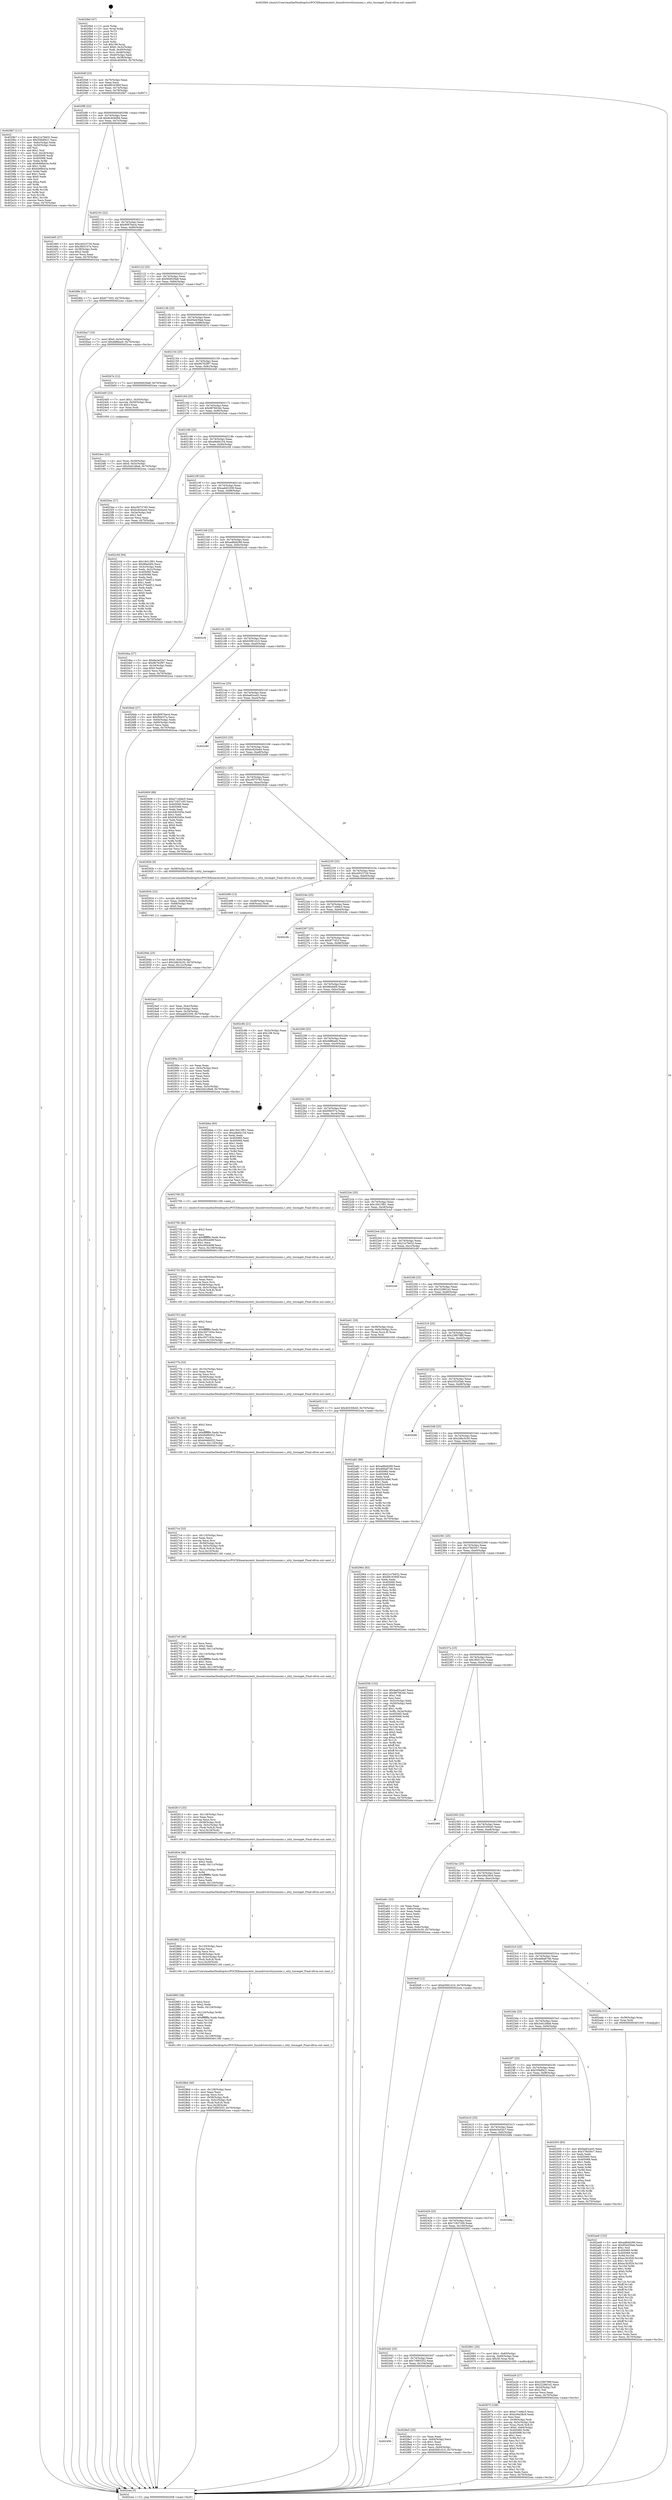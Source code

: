 digraph "0x4020b0" {
  label = "0x4020b0 (/mnt/c/Users/mathe/Desktop/tcc/POCII/binaries/extr_linuxdriversttynozomi.c_ntty_tiocmget_Final-ollvm.out::main(0))"
  labelloc = "t"
  node[shape=record]

  Entry [label="",width=0.3,height=0.3,shape=circle,fillcolor=black,style=filled]
  "0x4020df" [label="{
     0x4020df [23]\l
     | [instrs]\l
     &nbsp;&nbsp;0x4020df \<+3\>: mov -0x70(%rbp),%eax\l
     &nbsp;&nbsp;0x4020e2 \<+2\>: mov %eax,%ecx\l
     &nbsp;&nbsp;0x4020e4 \<+6\>: sub $0x8916390f,%ecx\l
     &nbsp;&nbsp;0x4020ea \<+3\>: mov %eax,-0x74(%rbp)\l
     &nbsp;&nbsp;0x4020ed \<+3\>: mov %ecx,-0x78(%rbp)\l
     &nbsp;&nbsp;0x4020f0 \<+6\>: je 00000000004029b7 \<main+0x907\>\l
  }"]
  "0x4029b7" [label="{
     0x4029b7 [111]\l
     | [instrs]\l
     &nbsp;&nbsp;0x4029b7 \<+5\>: mov $0x21e7b632,%eax\l
     &nbsp;&nbsp;0x4029bc \<+5\>: mov $0x558df421,%ecx\l
     &nbsp;&nbsp;0x4029c1 \<+3\>: mov -0x6c(%rbp),%edx\l
     &nbsp;&nbsp;0x4029c4 \<+3\>: cmp -0x50(%rbp),%edx\l
     &nbsp;&nbsp;0x4029c7 \<+4\>: setl %sil\l
     &nbsp;&nbsp;0x4029cb \<+4\>: and $0x1,%sil\l
     &nbsp;&nbsp;0x4029cf \<+4\>: mov %sil,-0x2d(%rbp)\l
     &nbsp;&nbsp;0x4029d3 \<+7\>: mov 0x405060,%edx\l
     &nbsp;&nbsp;0x4029da \<+7\>: mov 0x405068,%edi\l
     &nbsp;&nbsp;0x4029e1 \<+3\>: mov %edx,%r8d\l
     &nbsp;&nbsp;0x4029e4 \<+7\>: add $0x646fb43a,%r8d\l
     &nbsp;&nbsp;0x4029eb \<+4\>: sub $0x1,%r8d\l
     &nbsp;&nbsp;0x4029ef \<+7\>: sub $0x646fb43a,%r8d\l
     &nbsp;&nbsp;0x4029f6 \<+4\>: imul %r8d,%edx\l
     &nbsp;&nbsp;0x4029fa \<+3\>: and $0x1,%edx\l
     &nbsp;&nbsp;0x4029fd \<+3\>: cmp $0x0,%edx\l
     &nbsp;&nbsp;0x402a00 \<+4\>: sete %sil\l
     &nbsp;&nbsp;0x402a04 \<+3\>: cmp $0xa,%edi\l
     &nbsp;&nbsp;0x402a07 \<+4\>: setl %r9b\l
     &nbsp;&nbsp;0x402a0b \<+3\>: mov %sil,%r10b\l
     &nbsp;&nbsp;0x402a0e \<+3\>: and %r9b,%r10b\l
     &nbsp;&nbsp;0x402a11 \<+3\>: xor %r9b,%sil\l
     &nbsp;&nbsp;0x402a14 \<+3\>: or %sil,%r10b\l
     &nbsp;&nbsp;0x402a17 \<+4\>: test $0x1,%r10b\l
     &nbsp;&nbsp;0x402a1b \<+3\>: cmovne %ecx,%eax\l
     &nbsp;&nbsp;0x402a1e \<+3\>: mov %eax,-0x70(%rbp)\l
     &nbsp;&nbsp;0x402a21 \<+5\>: jmp 0000000000402cea \<main+0xc3a\>\l
  }"]
  "0x4020f6" [label="{
     0x4020f6 [22]\l
     | [instrs]\l
     &nbsp;&nbsp;0x4020f6 \<+5\>: jmp 00000000004020fb \<main+0x4b\>\l
     &nbsp;&nbsp;0x4020fb \<+3\>: mov -0x74(%rbp),%eax\l
     &nbsp;&nbsp;0x4020fe \<+5\>: sub $0x8c404094,%eax\l
     &nbsp;&nbsp;0x402103 \<+3\>: mov %eax,-0x7c(%rbp)\l
     &nbsp;&nbsp;0x402106 \<+6\>: je 0000000000402465 \<main+0x3b5\>\l
  }"]
  Exit [label="",width=0.3,height=0.3,shape=circle,fillcolor=black,style=filled,peripheries=2]
  "0x402465" [label="{
     0x402465 [27]\l
     | [instrs]\l
     &nbsp;&nbsp;0x402465 \<+5\>: mov $0xcb02373d,%eax\l
     &nbsp;&nbsp;0x40246a \<+5\>: mov $0x3fd3157a,%ecx\l
     &nbsp;&nbsp;0x40246f \<+3\>: mov -0x38(%rbp),%edx\l
     &nbsp;&nbsp;0x402472 \<+3\>: cmp $0x2,%edx\l
     &nbsp;&nbsp;0x402475 \<+3\>: cmovne %ecx,%eax\l
     &nbsp;&nbsp;0x402478 \<+3\>: mov %eax,-0x70(%rbp)\l
     &nbsp;&nbsp;0x40247b \<+5\>: jmp 0000000000402cea \<main+0xc3a\>\l
  }"]
  "0x40210c" [label="{
     0x40210c [22]\l
     | [instrs]\l
     &nbsp;&nbsp;0x40210c \<+5\>: jmp 0000000000402111 \<main+0x61\>\l
     &nbsp;&nbsp;0x402111 \<+3\>: mov -0x74(%rbp),%eax\l
     &nbsp;&nbsp;0x402114 \<+5\>: sub $0x9097bec4,%eax\l
     &nbsp;&nbsp;0x402119 \<+3\>: mov %eax,-0x80(%rbp)\l
     &nbsp;&nbsp;0x40211c \<+6\>: je 00000000004028fe \<main+0x84e\>\l
  }"]
  "0x402cea" [label="{
     0x402cea [5]\l
     | [instrs]\l
     &nbsp;&nbsp;0x402cea \<+5\>: jmp 00000000004020df \<main+0x2f\>\l
  }"]
  "0x4020b0" [label="{
     0x4020b0 [47]\l
     | [instrs]\l
     &nbsp;&nbsp;0x4020b0 \<+1\>: push %rbp\l
     &nbsp;&nbsp;0x4020b1 \<+3\>: mov %rsp,%rbp\l
     &nbsp;&nbsp;0x4020b4 \<+2\>: push %r15\l
     &nbsp;&nbsp;0x4020b6 \<+2\>: push %r14\l
     &nbsp;&nbsp;0x4020b8 \<+2\>: push %r13\l
     &nbsp;&nbsp;0x4020ba \<+2\>: push %r12\l
     &nbsp;&nbsp;0x4020bc \<+1\>: push %rbx\l
     &nbsp;&nbsp;0x4020bd \<+7\>: sub $0x108,%rsp\l
     &nbsp;&nbsp;0x4020c4 \<+7\>: movl $0x0,-0x3c(%rbp)\l
     &nbsp;&nbsp;0x4020cb \<+3\>: mov %edi,-0x40(%rbp)\l
     &nbsp;&nbsp;0x4020ce \<+4\>: mov %rsi,-0x48(%rbp)\l
     &nbsp;&nbsp;0x4020d2 \<+3\>: mov -0x40(%rbp),%edi\l
     &nbsp;&nbsp;0x4020d5 \<+3\>: mov %edi,-0x38(%rbp)\l
     &nbsp;&nbsp;0x4020d8 \<+7\>: movl $0x8c404094,-0x70(%rbp)\l
  }"]
  "0x402ae6" [label="{
     0x402ae6 [152]\l
     | [instrs]\l
     &nbsp;&nbsp;0x402ae6 \<+5\>: mov $0xad8dd289,%ecx\l
     &nbsp;&nbsp;0x402aeb \<+5\>: mov $0x95e430ab,%edx\l
     &nbsp;&nbsp;0x402af0 \<+3\>: mov $0x1,%sil\l
     &nbsp;&nbsp;0x402af3 \<+8\>: mov 0x405060,%r8d\l
     &nbsp;&nbsp;0x402afb \<+8\>: mov 0x405068,%r9d\l
     &nbsp;&nbsp;0x402b03 \<+3\>: mov %r8d,%r10d\l
     &nbsp;&nbsp;0x402b06 \<+7\>: sub $0xec3b3f29,%r10d\l
     &nbsp;&nbsp;0x402b0d \<+4\>: sub $0x1,%r10d\l
     &nbsp;&nbsp;0x402b11 \<+7\>: add $0xec3b3f29,%r10d\l
     &nbsp;&nbsp;0x402b18 \<+4\>: imul %r10d,%r8d\l
     &nbsp;&nbsp;0x402b1c \<+4\>: and $0x1,%r8d\l
     &nbsp;&nbsp;0x402b20 \<+4\>: cmp $0x0,%r8d\l
     &nbsp;&nbsp;0x402b24 \<+4\>: sete %r11b\l
     &nbsp;&nbsp;0x402b28 \<+4\>: cmp $0xa,%r9d\l
     &nbsp;&nbsp;0x402b2c \<+3\>: setl %bl\l
     &nbsp;&nbsp;0x402b2f \<+3\>: mov %r11b,%r14b\l
     &nbsp;&nbsp;0x402b32 \<+4\>: xor $0xff,%r14b\l
     &nbsp;&nbsp;0x402b36 \<+3\>: mov %bl,%r15b\l
     &nbsp;&nbsp;0x402b39 \<+4\>: xor $0xff,%r15b\l
     &nbsp;&nbsp;0x402b3d \<+4\>: xor $0x0,%sil\l
     &nbsp;&nbsp;0x402b41 \<+3\>: mov %r14b,%r12b\l
     &nbsp;&nbsp;0x402b44 \<+4\>: and $0x0,%r12b\l
     &nbsp;&nbsp;0x402b48 \<+3\>: and %sil,%r11b\l
     &nbsp;&nbsp;0x402b4b \<+3\>: mov %r15b,%r13b\l
     &nbsp;&nbsp;0x402b4e \<+4\>: and $0x0,%r13b\l
     &nbsp;&nbsp;0x402b52 \<+3\>: and %sil,%bl\l
     &nbsp;&nbsp;0x402b55 \<+3\>: or %r11b,%r12b\l
     &nbsp;&nbsp;0x402b58 \<+3\>: or %bl,%r13b\l
     &nbsp;&nbsp;0x402b5b \<+3\>: xor %r13b,%r12b\l
     &nbsp;&nbsp;0x402b5e \<+3\>: or %r15b,%r14b\l
     &nbsp;&nbsp;0x402b61 \<+4\>: xor $0xff,%r14b\l
     &nbsp;&nbsp;0x402b65 \<+4\>: or $0x0,%sil\l
     &nbsp;&nbsp;0x402b69 \<+3\>: and %sil,%r14b\l
     &nbsp;&nbsp;0x402b6c \<+3\>: or %r14b,%r12b\l
     &nbsp;&nbsp;0x402b6f \<+4\>: test $0x1,%r12b\l
     &nbsp;&nbsp;0x402b73 \<+3\>: cmovne %edx,%ecx\l
     &nbsp;&nbsp;0x402b76 \<+3\>: mov %ecx,-0x70(%rbp)\l
     &nbsp;&nbsp;0x402b79 \<+5\>: jmp 0000000000402cea \<main+0xc3a\>\l
  }"]
  "0x4028fe" [label="{
     0x4028fe [12]\l
     | [instrs]\l
     &nbsp;&nbsp;0x4028fe \<+7\>: movl $0x877453,-0x70(%rbp)\l
     &nbsp;&nbsp;0x402905 \<+5\>: jmp 0000000000402cea \<main+0xc3a\>\l
  }"]
  "0x402122" [label="{
     0x402122 [25]\l
     | [instrs]\l
     &nbsp;&nbsp;0x402122 \<+5\>: jmp 0000000000402127 \<main+0x77\>\l
     &nbsp;&nbsp;0x402127 \<+3\>: mov -0x74(%rbp),%eax\l
     &nbsp;&nbsp;0x40212a \<+5\>: sub $0x90d029a8,%eax\l
     &nbsp;&nbsp;0x40212f \<+6\>: mov %eax,-0x84(%rbp)\l
     &nbsp;&nbsp;0x402135 \<+6\>: je 0000000000402ba7 \<main+0xaf7\>\l
  }"]
  "0x402a55" [label="{
     0x402a55 [12]\l
     | [instrs]\l
     &nbsp;&nbsp;0x402a55 \<+7\>: movl $0x40330b45,-0x70(%rbp)\l
     &nbsp;&nbsp;0x402a5c \<+5\>: jmp 0000000000402cea \<main+0xc3a\>\l
  }"]
  "0x402ba7" [label="{
     0x402ba7 [19]\l
     | [instrs]\l
     &nbsp;&nbsp;0x402ba7 \<+7\>: movl $0x0,-0x3c(%rbp)\l
     &nbsp;&nbsp;0x402bae \<+7\>: movl $0xdd86ae0,-0x70(%rbp)\l
     &nbsp;&nbsp;0x402bb5 \<+5\>: jmp 0000000000402cea \<main+0xc3a\>\l
  }"]
  "0x40213b" [label="{
     0x40213b [25]\l
     | [instrs]\l
     &nbsp;&nbsp;0x40213b \<+5\>: jmp 0000000000402140 \<main+0x90\>\l
     &nbsp;&nbsp;0x402140 \<+3\>: mov -0x74(%rbp),%eax\l
     &nbsp;&nbsp;0x402143 \<+5\>: sub $0x95e430ab,%eax\l
     &nbsp;&nbsp;0x402148 \<+6\>: mov %eax,-0x88(%rbp)\l
     &nbsp;&nbsp;0x40214e \<+6\>: je 0000000000402b7e \<main+0xace\>\l
  }"]
  "0x40294b" [label="{
     0x40294b [25]\l
     | [instrs]\l
     &nbsp;&nbsp;0x40294b \<+7\>: movl $0x0,-0x6c(%rbp)\l
     &nbsp;&nbsp;0x402952 \<+7\>: movl $0x2d6c5c30,-0x70(%rbp)\l
     &nbsp;&nbsp;0x402959 \<+6\>: mov %eax,-0x12c(%rbp)\l
     &nbsp;&nbsp;0x40295f \<+5\>: jmp 0000000000402cea \<main+0xc3a\>\l
  }"]
  "0x402b7e" [label="{
     0x402b7e [12]\l
     | [instrs]\l
     &nbsp;&nbsp;0x402b7e \<+7\>: movl $0x90d029a8,-0x70(%rbp)\l
     &nbsp;&nbsp;0x402b85 \<+5\>: jmp 0000000000402cea \<main+0xc3a\>\l
  }"]
  "0x402154" [label="{
     0x402154 [25]\l
     | [instrs]\l
     &nbsp;&nbsp;0x402154 \<+5\>: jmp 0000000000402159 \<main+0xa9\>\l
     &nbsp;&nbsp;0x402159 \<+3\>: mov -0x74(%rbp),%eax\l
     &nbsp;&nbsp;0x40215c \<+5\>: sub $0x96762f97,%eax\l
     &nbsp;&nbsp;0x402161 \<+6\>: mov %eax,-0x8c(%rbp)\l
     &nbsp;&nbsp;0x402167 \<+6\>: je 00000000004024d5 \<main+0x425\>\l
  }"]
  "0x402934" [label="{
     0x402934 [23]\l
     | [instrs]\l
     &nbsp;&nbsp;0x402934 \<+10\>: movabs $0x4030b6,%rdi\l
     &nbsp;&nbsp;0x40293e \<+3\>: mov %eax,-0x68(%rbp)\l
     &nbsp;&nbsp;0x402941 \<+3\>: mov -0x68(%rbp),%esi\l
     &nbsp;&nbsp;0x402944 \<+2\>: mov $0x0,%al\l
     &nbsp;&nbsp;0x402946 \<+5\>: call 0000000000401040 \<printf@plt\>\l
     | [calls]\l
     &nbsp;&nbsp;0x401040 \{1\} (unknown)\l
  }"]
  "0x4024d5" [label="{
     0x4024d5 [23]\l
     | [instrs]\l
     &nbsp;&nbsp;0x4024d5 \<+7\>: movl $0x1,-0x50(%rbp)\l
     &nbsp;&nbsp;0x4024dc \<+4\>: movslq -0x50(%rbp),%rax\l
     &nbsp;&nbsp;0x4024e0 \<+4\>: shl $0x3,%rax\l
     &nbsp;&nbsp;0x4024e4 \<+3\>: mov %rax,%rdi\l
     &nbsp;&nbsp;0x4024e7 \<+5\>: call 0000000000401050 \<malloc@plt\>\l
     | [calls]\l
     &nbsp;&nbsp;0x401050 \{1\} (unknown)\l
  }"]
  "0x40216d" [label="{
     0x40216d [25]\l
     | [instrs]\l
     &nbsp;&nbsp;0x40216d \<+5\>: jmp 0000000000402172 \<main+0xc2\>\l
     &nbsp;&nbsp;0x402172 \<+3\>: mov -0x74(%rbp),%eax\l
     &nbsp;&nbsp;0x402175 \<+5\>: sub $0x987663dc,%eax\l
     &nbsp;&nbsp;0x40217a \<+6\>: mov %eax,-0x90(%rbp)\l
     &nbsp;&nbsp;0x402180 \<+6\>: je 00000000004025ee \<main+0x53e\>\l
  }"]
  "0x40245b" [label="{
     0x40245b\l
  }", style=dashed]
  "0x4025ee" [label="{
     0x4025ee [27]\l
     | [instrs]\l
     &nbsp;&nbsp;0x4025ee \<+5\>: mov $0xc0073783,%eax\l
     &nbsp;&nbsp;0x4025f3 \<+5\>: mov $0xbc820a44,%ecx\l
     &nbsp;&nbsp;0x4025f8 \<+3\>: mov -0x2e(%rbp),%dl\l
     &nbsp;&nbsp;0x4025fb \<+3\>: test $0x1,%dl\l
     &nbsp;&nbsp;0x4025fe \<+3\>: cmovne %ecx,%eax\l
     &nbsp;&nbsp;0x402601 \<+3\>: mov %eax,-0x70(%rbp)\l
     &nbsp;&nbsp;0x402604 \<+5\>: jmp 0000000000402cea \<main+0xc3a\>\l
  }"]
  "0x402186" [label="{
     0x402186 [25]\l
     | [instrs]\l
     &nbsp;&nbsp;0x402186 \<+5\>: jmp 000000000040218b \<main+0xdb\>\l
     &nbsp;&nbsp;0x40218b \<+3\>: mov -0x74(%rbp),%eax\l
     &nbsp;&nbsp;0x40218e \<+5\>: sub $0xa9e84154,%eax\l
     &nbsp;&nbsp;0x402193 \<+6\>: mov %eax,-0x94(%rbp)\l
     &nbsp;&nbsp;0x402199 \<+6\>: je 0000000000402c0d \<main+0xb5d\>\l
  }"]
  "0x4028e5" [label="{
     0x4028e5 [25]\l
     | [instrs]\l
     &nbsp;&nbsp;0x4028e5 \<+2\>: xor %eax,%eax\l
     &nbsp;&nbsp;0x4028e7 \<+3\>: mov -0x64(%rbp),%ecx\l
     &nbsp;&nbsp;0x4028ea \<+3\>: sub $0x1,%eax\l
     &nbsp;&nbsp;0x4028ed \<+2\>: sub %eax,%ecx\l
     &nbsp;&nbsp;0x4028ef \<+3\>: mov %ecx,-0x64(%rbp)\l
     &nbsp;&nbsp;0x4028f2 \<+7\>: movl $0xb5061410,-0x70(%rbp)\l
     &nbsp;&nbsp;0x4028f9 \<+5\>: jmp 0000000000402cea \<main+0xc3a\>\l
  }"]
  "0x402c0d" [label="{
     0x402c0d [94]\l
     | [instrs]\l
     &nbsp;&nbsp;0x402c0d \<+5\>: mov $0x18413f01,%eax\l
     &nbsp;&nbsp;0x402c12 \<+5\>: mov $0x96ed4f4,%ecx\l
     &nbsp;&nbsp;0x402c17 \<+3\>: mov -0x3c(%rbp),%edx\l
     &nbsp;&nbsp;0x402c1a \<+3\>: mov %edx,-0x2c(%rbp)\l
     &nbsp;&nbsp;0x402c1d \<+7\>: mov 0x405060,%edx\l
     &nbsp;&nbsp;0x402c24 \<+7\>: mov 0x405068,%esi\l
     &nbsp;&nbsp;0x402c2b \<+2\>: mov %edx,%edi\l
     &nbsp;&nbsp;0x402c2d \<+6\>: sub $0x375ebf12,%edi\l
     &nbsp;&nbsp;0x402c33 \<+3\>: sub $0x1,%edi\l
     &nbsp;&nbsp;0x402c36 \<+6\>: add $0x375ebf12,%edi\l
     &nbsp;&nbsp;0x402c3c \<+3\>: imul %edi,%edx\l
     &nbsp;&nbsp;0x402c3f \<+3\>: and $0x1,%edx\l
     &nbsp;&nbsp;0x402c42 \<+3\>: cmp $0x0,%edx\l
     &nbsp;&nbsp;0x402c45 \<+4\>: sete %r8b\l
     &nbsp;&nbsp;0x402c49 \<+3\>: cmp $0xa,%esi\l
     &nbsp;&nbsp;0x402c4c \<+4\>: setl %r9b\l
     &nbsp;&nbsp;0x402c50 \<+3\>: mov %r8b,%r10b\l
     &nbsp;&nbsp;0x402c53 \<+3\>: and %r9b,%r10b\l
     &nbsp;&nbsp;0x402c56 \<+3\>: xor %r9b,%r8b\l
     &nbsp;&nbsp;0x402c59 \<+3\>: or %r8b,%r10b\l
     &nbsp;&nbsp;0x402c5c \<+4\>: test $0x1,%r10b\l
     &nbsp;&nbsp;0x402c60 \<+3\>: cmovne %ecx,%eax\l
     &nbsp;&nbsp;0x402c63 \<+3\>: mov %eax,-0x70(%rbp)\l
     &nbsp;&nbsp;0x402c66 \<+5\>: jmp 0000000000402cea \<main+0xc3a\>\l
  }"]
  "0x40219f" [label="{
     0x40219f [25]\l
     | [instrs]\l
     &nbsp;&nbsp;0x40219f \<+5\>: jmp 00000000004021a4 \<main+0xf4\>\l
     &nbsp;&nbsp;0x4021a4 \<+3\>: mov -0x74(%rbp),%eax\l
     &nbsp;&nbsp;0x4021a7 \<+5\>: sub $0xaab62208,%eax\l
     &nbsp;&nbsp;0x4021ac \<+6\>: mov %eax,-0x98(%rbp)\l
     &nbsp;&nbsp;0x4021b2 \<+6\>: je 00000000004024ba \<main+0x40a\>\l
  }"]
  "0x4028bd" [label="{
     0x4028bd [40]\l
     | [instrs]\l
     &nbsp;&nbsp;0x4028bd \<+6\>: mov -0x128(%rbp),%ecx\l
     &nbsp;&nbsp;0x4028c3 \<+3\>: imul %eax,%ecx\l
     &nbsp;&nbsp;0x4028c6 \<+3\>: movslq %ecx,%rsi\l
     &nbsp;&nbsp;0x4028c9 \<+4\>: mov -0x58(%rbp),%rdi\l
     &nbsp;&nbsp;0x4028cd \<+4\>: movslq -0x5c(%rbp),%r8\l
     &nbsp;&nbsp;0x4028d1 \<+4\>: mov (%rdi,%r8,8),%rdi\l
     &nbsp;&nbsp;0x4028d5 \<+4\>: mov %rsi,0x28(%rdi)\l
     &nbsp;&nbsp;0x4028d9 \<+7\>: movl $0x7c893353,-0x70(%rbp)\l
     &nbsp;&nbsp;0x4028e0 \<+5\>: jmp 0000000000402cea \<main+0xc3a\>\l
  }"]
  "0x4024ba" [label="{
     0x4024ba [27]\l
     | [instrs]\l
     &nbsp;&nbsp;0x4024ba \<+5\>: mov $0x6e3e52e7,%eax\l
     &nbsp;&nbsp;0x4024bf \<+5\>: mov $0x96762f97,%ecx\l
     &nbsp;&nbsp;0x4024c4 \<+3\>: mov -0x34(%rbp),%edx\l
     &nbsp;&nbsp;0x4024c7 \<+3\>: cmp $0x0,%edx\l
     &nbsp;&nbsp;0x4024ca \<+3\>: cmove %ecx,%eax\l
     &nbsp;&nbsp;0x4024cd \<+3\>: mov %eax,-0x70(%rbp)\l
     &nbsp;&nbsp;0x4024d0 \<+5\>: jmp 0000000000402cea \<main+0xc3a\>\l
  }"]
  "0x4021b8" [label="{
     0x4021b8 [25]\l
     | [instrs]\l
     &nbsp;&nbsp;0x4021b8 \<+5\>: jmp 00000000004021bd \<main+0x10d\>\l
     &nbsp;&nbsp;0x4021bd \<+3\>: mov -0x74(%rbp),%eax\l
     &nbsp;&nbsp;0x4021c0 \<+5\>: sub $0xad8dd289,%eax\l
     &nbsp;&nbsp;0x4021c5 \<+6\>: mov %eax,-0x9c(%rbp)\l
     &nbsp;&nbsp;0x4021cb \<+6\>: je 0000000000402ccb \<main+0xc1b\>\l
  }"]
  "0x402883" [label="{
     0x402883 [58]\l
     | [instrs]\l
     &nbsp;&nbsp;0x402883 \<+2\>: xor %ecx,%ecx\l
     &nbsp;&nbsp;0x402885 \<+5\>: mov $0x2,%edx\l
     &nbsp;&nbsp;0x40288a \<+6\>: mov %edx,-0x124(%rbp)\l
     &nbsp;&nbsp;0x402890 \<+1\>: cltd\l
     &nbsp;&nbsp;0x402891 \<+7\>: mov -0x124(%rbp),%r9d\l
     &nbsp;&nbsp;0x402898 \<+3\>: idiv %r9d\l
     &nbsp;&nbsp;0x40289b \<+6\>: imul $0xfffffffe,%edx,%edx\l
     &nbsp;&nbsp;0x4028a1 \<+3\>: mov %ecx,%r10d\l
     &nbsp;&nbsp;0x4028a4 \<+3\>: sub %edx,%r10d\l
     &nbsp;&nbsp;0x4028a7 \<+2\>: mov %ecx,%edx\l
     &nbsp;&nbsp;0x4028a9 \<+3\>: sub $0x1,%edx\l
     &nbsp;&nbsp;0x4028ac \<+3\>: add %edx,%r10d\l
     &nbsp;&nbsp;0x4028af \<+3\>: sub %r10d,%ecx\l
     &nbsp;&nbsp;0x4028b2 \<+6\>: mov %ecx,-0x128(%rbp)\l
     &nbsp;&nbsp;0x4028b8 \<+5\>: call 0000000000401160 \<next_i\>\l
     | [calls]\l
     &nbsp;&nbsp;0x401160 \{1\} (/mnt/c/Users/mathe/Desktop/tcc/POCII/binaries/extr_linuxdriversttynozomi.c_ntty_tiocmget_Final-ollvm.out::next_i)\l
  }"]
  "0x402ccb" [label="{
     0x402ccb\l
  }", style=dashed]
  "0x4021d1" [label="{
     0x4021d1 [25]\l
     | [instrs]\l
     &nbsp;&nbsp;0x4021d1 \<+5\>: jmp 00000000004021d6 \<main+0x126\>\l
     &nbsp;&nbsp;0x4021d6 \<+3\>: mov -0x74(%rbp),%eax\l
     &nbsp;&nbsp;0x4021d9 \<+5\>: sub $0xb5061410,%eax\l
     &nbsp;&nbsp;0x4021de \<+6\>: mov %eax,-0xa0(%rbp)\l
     &nbsp;&nbsp;0x4021e4 \<+6\>: je 00000000004026eb \<main+0x63b\>\l
  }"]
  "0x402862" [label="{
     0x402862 [33]\l
     | [instrs]\l
     &nbsp;&nbsp;0x402862 \<+6\>: mov -0x120(%rbp),%ecx\l
     &nbsp;&nbsp;0x402868 \<+3\>: imul %eax,%ecx\l
     &nbsp;&nbsp;0x40286b \<+3\>: movslq %ecx,%rsi\l
     &nbsp;&nbsp;0x40286e \<+4\>: mov -0x58(%rbp),%rdi\l
     &nbsp;&nbsp;0x402872 \<+4\>: movslq -0x5c(%rbp),%r8\l
     &nbsp;&nbsp;0x402876 \<+4\>: mov (%rdi,%r8,8),%rdi\l
     &nbsp;&nbsp;0x40287a \<+4\>: mov %rsi,0x20(%rdi)\l
     &nbsp;&nbsp;0x40287e \<+5\>: call 0000000000401160 \<next_i\>\l
     | [calls]\l
     &nbsp;&nbsp;0x401160 \{1\} (/mnt/c/Users/mathe/Desktop/tcc/POCII/binaries/extr_linuxdriversttynozomi.c_ntty_tiocmget_Final-ollvm.out::next_i)\l
  }"]
  "0x4026eb" [label="{
     0x4026eb [27]\l
     | [instrs]\l
     &nbsp;&nbsp;0x4026eb \<+5\>: mov $0x9097bec4,%eax\l
     &nbsp;&nbsp;0x4026f0 \<+5\>: mov $0xf5b037a,%ecx\l
     &nbsp;&nbsp;0x4026f5 \<+3\>: mov -0x64(%rbp),%edx\l
     &nbsp;&nbsp;0x4026f8 \<+3\>: cmp -0x60(%rbp),%edx\l
     &nbsp;&nbsp;0x4026fb \<+3\>: cmovl %ecx,%eax\l
     &nbsp;&nbsp;0x4026fe \<+3\>: mov %eax,-0x70(%rbp)\l
     &nbsp;&nbsp;0x402701 \<+5\>: jmp 0000000000402cea \<main+0xc3a\>\l
  }"]
  "0x4021ea" [label="{
     0x4021ea [25]\l
     | [instrs]\l
     &nbsp;&nbsp;0x4021ea \<+5\>: jmp 00000000004021ef \<main+0x13f\>\l
     &nbsp;&nbsp;0x4021ef \<+3\>: mov -0x74(%rbp),%eax\l
     &nbsp;&nbsp;0x4021f2 \<+5\>: sub $0xba83ca43,%eax\l
     &nbsp;&nbsp;0x4021f7 \<+6\>: mov %eax,-0xa4(%rbp)\l
     &nbsp;&nbsp;0x4021fd \<+6\>: je 0000000000402c80 \<main+0xbd0\>\l
  }"]
  "0x402834" [label="{
     0x402834 [46]\l
     | [instrs]\l
     &nbsp;&nbsp;0x402834 \<+2\>: xor %ecx,%ecx\l
     &nbsp;&nbsp;0x402836 \<+5\>: mov $0x2,%edx\l
     &nbsp;&nbsp;0x40283b \<+6\>: mov %edx,-0x11c(%rbp)\l
     &nbsp;&nbsp;0x402841 \<+1\>: cltd\l
     &nbsp;&nbsp;0x402842 \<+7\>: mov -0x11c(%rbp),%r9d\l
     &nbsp;&nbsp;0x402849 \<+3\>: idiv %r9d\l
     &nbsp;&nbsp;0x40284c \<+6\>: imul $0xfffffffe,%edx,%edx\l
     &nbsp;&nbsp;0x402852 \<+3\>: sub $0x1,%ecx\l
     &nbsp;&nbsp;0x402855 \<+2\>: sub %ecx,%edx\l
     &nbsp;&nbsp;0x402857 \<+6\>: mov %edx,-0x120(%rbp)\l
     &nbsp;&nbsp;0x40285d \<+5\>: call 0000000000401160 \<next_i\>\l
     | [calls]\l
     &nbsp;&nbsp;0x401160 \{1\} (/mnt/c/Users/mathe/Desktop/tcc/POCII/binaries/extr_linuxdriversttynozomi.c_ntty_tiocmget_Final-ollvm.out::next_i)\l
  }"]
  "0x402c80" [label="{
     0x402c80\l
  }", style=dashed]
  "0x402203" [label="{
     0x402203 [25]\l
     | [instrs]\l
     &nbsp;&nbsp;0x402203 \<+5\>: jmp 0000000000402208 \<main+0x158\>\l
     &nbsp;&nbsp;0x402208 \<+3\>: mov -0x74(%rbp),%eax\l
     &nbsp;&nbsp;0x40220b \<+5\>: sub $0xbc820a44,%eax\l
     &nbsp;&nbsp;0x402210 \<+6\>: mov %eax,-0xa8(%rbp)\l
     &nbsp;&nbsp;0x402216 \<+6\>: je 0000000000402609 \<main+0x559\>\l
  }"]
  "0x402813" [label="{
     0x402813 [33]\l
     | [instrs]\l
     &nbsp;&nbsp;0x402813 \<+6\>: mov -0x118(%rbp),%ecx\l
     &nbsp;&nbsp;0x402819 \<+3\>: imul %eax,%ecx\l
     &nbsp;&nbsp;0x40281c \<+3\>: movslq %ecx,%rsi\l
     &nbsp;&nbsp;0x40281f \<+4\>: mov -0x58(%rbp),%rdi\l
     &nbsp;&nbsp;0x402823 \<+4\>: movslq -0x5c(%rbp),%r8\l
     &nbsp;&nbsp;0x402827 \<+4\>: mov (%rdi,%r8,8),%rdi\l
     &nbsp;&nbsp;0x40282b \<+4\>: mov %rsi,0x18(%rdi)\l
     &nbsp;&nbsp;0x40282f \<+5\>: call 0000000000401160 \<next_i\>\l
     | [calls]\l
     &nbsp;&nbsp;0x401160 \{1\} (/mnt/c/Users/mathe/Desktop/tcc/POCII/binaries/extr_linuxdriversttynozomi.c_ntty_tiocmget_Final-ollvm.out::next_i)\l
  }"]
  "0x402609" [label="{
     0x402609 [88]\l
     | [instrs]\l
     &nbsp;&nbsp;0x402609 \<+5\>: mov $0xe7149dc5,%eax\l
     &nbsp;&nbsp;0x40260e \<+5\>: mov $0x71837c00,%ecx\l
     &nbsp;&nbsp;0x402613 \<+7\>: mov 0x405060,%edx\l
     &nbsp;&nbsp;0x40261a \<+7\>: mov 0x405068,%esi\l
     &nbsp;&nbsp;0x402621 \<+2\>: mov %edx,%edi\l
     &nbsp;&nbsp;0x402623 \<+6\>: sub $0xfc820d5a,%edi\l
     &nbsp;&nbsp;0x402629 \<+3\>: sub $0x1,%edi\l
     &nbsp;&nbsp;0x40262c \<+6\>: add $0xfc820d5a,%edi\l
     &nbsp;&nbsp;0x402632 \<+3\>: imul %edi,%edx\l
     &nbsp;&nbsp;0x402635 \<+3\>: and $0x1,%edx\l
     &nbsp;&nbsp;0x402638 \<+3\>: cmp $0x0,%edx\l
     &nbsp;&nbsp;0x40263b \<+4\>: sete %r8b\l
     &nbsp;&nbsp;0x40263f \<+3\>: cmp $0xa,%esi\l
     &nbsp;&nbsp;0x402642 \<+4\>: setl %r9b\l
     &nbsp;&nbsp;0x402646 \<+3\>: mov %r8b,%r10b\l
     &nbsp;&nbsp;0x402649 \<+3\>: and %r9b,%r10b\l
     &nbsp;&nbsp;0x40264c \<+3\>: xor %r9b,%r8b\l
     &nbsp;&nbsp;0x40264f \<+3\>: or %r8b,%r10b\l
     &nbsp;&nbsp;0x402652 \<+4\>: test $0x1,%r10b\l
     &nbsp;&nbsp;0x402656 \<+3\>: cmovne %ecx,%eax\l
     &nbsp;&nbsp;0x402659 \<+3\>: mov %eax,-0x70(%rbp)\l
     &nbsp;&nbsp;0x40265c \<+5\>: jmp 0000000000402cea \<main+0xc3a\>\l
  }"]
  "0x40221c" [label="{
     0x40221c [25]\l
     | [instrs]\l
     &nbsp;&nbsp;0x40221c \<+5\>: jmp 0000000000402221 \<main+0x171\>\l
     &nbsp;&nbsp;0x402221 \<+3\>: mov -0x74(%rbp),%eax\l
     &nbsp;&nbsp;0x402224 \<+5\>: sub $0xc0073783,%eax\l
     &nbsp;&nbsp;0x402229 \<+6\>: mov %eax,-0xac(%rbp)\l
     &nbsp;&nbsp;0x40222f \<+6\>: je 000000000040292b \<main+0x87b\>\l
  }"]
  "0x4027e5" [label="{
     0x4027e5 [46]\l
     | [instrs]\l
     &nbsp;&nbsp;0x4027e5 \<+2\>: xor %ecx,%ecx\l
     &nbsp;&nbsp;0x4027e7 \<+5\>: mov $0x2,%edx\l
     &nbsp;&nbsp;0x4027ec \<+6\>: mov %edx,-0x114(%rbp)\l
     &nbsp;&nbsp;0x4027f2 \<+1\>: cltd\l
     &nbsp;&nbsp;0x4027f3 \<+7\>: mov -0x114(%rbp),%r9d\l
     &nbsp;&nbsp;0x4027fa \<+3\>: idiv %r9d\l
     &nbsp;&nbsp;0x4027fd \<+6\>: imul $0xfffffffe,%edx,%edx\l
     &nbsp;&nbsp;0x402803 \<+3\>: sub $0x1,%ecx\l
     &nbsp;&nbsp;0x402806 \<+2\>: sub %ecx,%edx\l
     &nbsp;&nbsp;0x402808 \<+6\>: mov %edx,-0x118(%rbp)\l
     &nbsp;&nbsp;0x40280e \<+5\>: call 0000000000401160 \<next_i\>\l
     | [calls]\l
     &nbsp;&nbsp;0x401160 \{1\} (/mnt/c/Users/mathe/Desktop/tcc/POCII/binaries/extr_linuxdriversttynozomi.c_ntty_tiocmget_Final-ollvm.out::next_i)\l
  }"]
  "0x40292b" [label="{
     0x40292b [9]\l
     | [instrs]\l
     &nbsp;&nbsp;0x40292b \<+4\>: mov -0x58(%rbp),%rdi\l
     &nbsp;&nbsp;0x40292f \<+5\>: call 0000000000401440 \<ntty_tiocmget\>\l
     | [calls]\l
     &nbsp;&nbsp;0x401440 \{1\} (/mnt/c/Users/mathe/Desktop/tcc/POCII/binaries/extr_linuxdriversttynozomi.c_ntty_tiocmget_Final-ollvm.out::ntty_tiocmget)\l
  }"]
  "0x402235" [label="{
     0x402235 [25]\l
     | [instrs]\l
     &nbsp;&nbsp;0x402235 \<+5\>: jmp 000000000040223a \<main+0x18a\>\l
     &nbsp;&nbsp;0x40223a \<+3\>: mov -0x74(%rbp),%eax\l
     &nbsp;&nbsp;0x40223d \<+5\>: sub $0xcb02373d,%eax\l
     &nbsp;&nbsp;0x402242 \<+6\>: mov %eax,-0xb0(%rbp)\l
     &nbsp;&nbsp;0x402248 \<+6\>: je 0000000000402498 \<main+0x3e8\>\l
  }"]
  "0x4027c4" [label="{
     0x4027c4 [33]\l
     | [instrs]\l
     &nbsp;&nbsp;0x4027c4 \<+6\>: mov -0x110(%rbp),%ecx\l
     &nbsp;&nbsp;0x4027ca \<+3\>: imul %eax,%ecx\l
     &nbsp;&nbsp;0x4027cd \<+3\>: movslq %ecx,%rsi\l
     &nbsp;&nbsp;0x4027d0 \<+4\>: mov -0x58(%rbp),%rdi\l
     &nbsp;&nbsp;0x4027d4 \<+4\>: movslq -0x5c(%rbp),%r8\l
     &nbsp;&nbsp;0x4027d8 \<+4\>: mov (%rdi,%r8,8),%rdi\l
     &nbsp;&nbsp;0x4027dc \<+4\>: mov %rsi,0x10(%rdi)\l
     &nbsp;&nbsp;0x4027e0 \<+5\>: call 0000000000401160 \<next_i\>\l
     | [calls]\l
     &nbsp;&nbsp;0x401160 \{1\} (/mnt/c/Users/mathe/Desktop/tcc/POCII/binaries/extr_linuxdriversttynozomi.c_ntty_tiocmget_Final-ollvm.out::next_i)\l
  }"]
  "0x402498" [label="{
     0x402498 [13]\l
     | [instrs]\l
     &nbsp;&nbsp;0x402498 \<+4\>: mov -0x48(%rbp),%rax\l
     &nbsp;&nbsp;0x40249c \<+4\>: mov 0x8(%rax),%rdi\l
     &nbsp;&nbsp;0x4024a0 \<+5\>: call 0000000000401060 \<atoi@plt\>\l
     | [calls]\l
     &nbsp;&nbsp;0x401060 \{1\} (unknown)\l
  }"]
  "0x40224e" [label="{
     0x40224e [25]\l
     | [instrs]\l
     &nbsp;&nbsp;0x40224e \<+5\>: jmp 0000000000402253 \<main+0x1a3\>\l
     &nbsp;&nbsp;0x402253 \<+3\>: mov -0x74(%rbp),%eax\l
     &nbsp;&nbsp;0x402256 \<+5\>: sub $0xe7149dc5,%eax\l
     &nbsp;&nbsp;0x40225b \<+6\>: mov %eax,-0xb4(%rbp)\l
     &nbsp;&nbsp;0x402261 \<+6\>: je 0000000000402c8c \<main+0xbdc\>\l
  }"]
  "0x4024a5" [label="{
     0x4024a5 [21]\l
     | [instrs]\l
     &nbsp;&nbsp;0x4024a5 \<+3\>: mov %eax,-0x4c(%rbp)\l
     &nbsp;&nbsp;0x4024a8 \<+3\>: mov -0x4c(%rbp),%eax\l
     &nbsp;&nbsp;0x4024ab \<+3\>: mov %eax,-0x34(%rbp)\l
     &nbsp;&nbsp;0x4024ae \<+7\>: movl $0xaab62208,-0x70(%rbp)\l
     &nbsp;&nbsp;0x4024b5 \<+5\>: jmp 0000000000402cea \<main+0xc3a\>\l
  }"]
  "0x4024ec" [label="{
     0x4024ec [23]\l
     | [instrs]\l
     &nbsp;&nbsp;0x4024ec \<+4\>: mov %rax,-0x58(%rbp)\l
     &nbsp;&nbsp;0x4024f0 \<+7\>: movl $0x0,-0x5c(%rbp)\l
     &nbsp;&nbsp;0x4024f7 \<+7\>: movl $0x54d1d9a8,-0x70(%rbp)\l
     &nbsp;&nbsp;0x4024fe \<+5\>: jmp 0000000000402cea \<main+0xc3a\>\l
  }"]
  "0x40279c" [label="{
     0x40279c [40]\l
     | [instrs]\l
     &nbsp;&nbsp;0x40279c \<+5\>: mov $0x2,%ecx\l
     &nbsp;&nbsp;0x4027a1 \<+1\>: cltd\l
     &nbsp;&nbsp;0x4027a2 \<+2\>: idiv %ecx\l
     &nbsp;&nbsp;0x4027a4 \<+6\>: imul $0xfffffffe,%edx,%ecx\l
     &nbsp;&nbsp;0x4027aa \<+6\>: add $0xb946b552,%ecx\l
     &nbsp;&nbsp;0x4027b0 \<+3\>: add $0x1,%ecx\l
     &nbsp;&nbsp;0x4027b3 \<+6\>: sub $0xb946b552,%ecx\l
     &nbsp;&nbsp;0x4027b9 \<+6\>: mov %ecx,-0x110(%rbp)\l
     &nbsp;&nbsp;0x4027bf \<+5\>: call 0000000000401160 \<next_i\>\l
     | [calls]\l
     &nbsp;&nbsp;0x401160 \{1\} (/mnt/c/Users/mathe/Desktop/tcc/POCII/binaries/extr_linuxdriversttynozomi.c_ntty_tiocmget_Final-ollvm.out::next_i)\l
  }"]
  "0x402c8c" [label="{
     0x402c8c\l
  }", style=dashed]
  "0x402267" [label="{
     0x402267 [25]\l
     | [instrs]\l
     &nbsp;&nbsp;0x402267 \<+5\>: jmp 000000000040226c \<main+0x1bc\>\l
     &nbsp;&nbsp;0x40226c \<+3\>: mov -0x74(%rbp),%eax\l
     &nbsp;&nbsp;0x40226f \<+5\>: sub $0x877453,%eax\l
     &nbsp;&nbsp;0x402274 \<+6\>: mov %eax,-0xb8(%rbp)\l
     &nbsp;&nbsp;0x40227a \<+6\>: je 000000000040290a \<main+0x85a\>\l
  }"]
  "0x40277b" [label="{
     0x40277b [33]\l
     | [instrs]\l
     &nbsp;&nbsp;0x40277b \<+6\>: mov -0x10c(%rbp),%ecx\l
     &nbsp;&nbsp;0x402781 \<+3\>: imul %eax,%ecx\l
     &nbsp;&nbsp;0x402784 \<+3\>: movslq %ecx,%rsi\l
     &nbsp;&nbsp;0x402787 \<+4\>: mov -0x58(%rbp),%rdi\l
     &nbsp;&nbsp;0x40278b \<+4\>: movslq -0x5c(%rbp),%r8\l
     &nbsp;&nbsp;0x40278f \<+4\>: mov (%rdi,%r8,8),%rdi\l
     &nbsp;&nbsp;0x402793 \<+4\>: mov %rsi,0x8(%rdi)\l
     &nbsp;&nbsp;0x402797 \<+5\>: call 0000000000401160 \<next_i\>\l
     | [calls]\l
     &nbsp;&nbsp;0x401160 \{1\} (/mnt/c/Users/mathe/Desktop/tcc/POCII/binaries/extr_linuxdriversttynozomi.c_ntty_tiocmget_Final-ollvm.out::next_i)\l
  }"]
  "0x40290a" [label="{
     0x40290a [33]\l
     | [instrs]\l
     &nbsp;&nbsp;0x40290a \<+2\>: xor %eax,%eax\l
     &nbsp;&nbsp;0x40290c \<+3\>: mov -0x5c(%rbp),%ecx\l
     &nbsp;&nbsp;0x40290f \<+2\>: mov %eax,%edx\l
     &nbsp;&nbsp;0x402911 \<+2\>: sub %ecx,%edx\l
     &nbsp;&nbsp;0x402913 \<+2\>: mov %eax,%ecx\l
     &nbsp;&nbsp;0x402915 \<+3\>: sub $0x1,%ecx\l
     &nbsp;&nbsp;0x402918 \<+2\>: add %ecx,%edx\l
     &nbsp;&nbsp;0x40291a \<+2\>: sub %edx,%eax\l
     &nbsp;&nbsp;0x40291c \<+3\>: mov %eax,-0x5c(%rbp)\l
     &nbsp;&nbsp;0x40291f \<+7\>: movl $0x54d1d9a8,-0x70(%rbp)\l
     &nbsp;&nbsp;0x402926 \<+5\>: jmp 0000000000402cea \<main+0xc3a\>\l
  }"]
  "0x402280" [label="{
     0x402280 [25]\l
     | [instrs]\l
     &nbsp;&nbsp;0x402280 \<+5\>: jmp 0000000000402285 \<main+0x1d5\>\l
     &nbsp;&nbsp;0x402285 \<+3\>: mov -0x74(%rbp),%eax\l
     &nbsp;&nbsp;0x402288 \<+5\>: sub $0x96ed4f4,%eax\l
     &nbsp;&nbsp;0x40228d \<+6\>: mov %eax,-0xbc(%rbp)\l
     &nbsp;&nbsp;0x402293 \<+6\>: je 0000000000402c6b \<main+0xbbb\>\l
  }"]
  "0x402753" [label="{
     0x402753 [40]\l
     | [instrs]\l
     &nbsp;&nbsp;0x402753 \<+5\>: mov $0x2,%ecx\l
     &nbsp;&nbsp;0x402758 \<+1\>: cltd\l
     &nbsp;&nbsp;0x402759 \<+2\>: idiv %ecx\l
     &nbsp;&nbsp;0x40275b \<+6\>: imul $0xfffffffe,%edx,%ecx\l
     &nbsp;&nbsp;0x402761 \<+6\>: add $0xc507163e,%ecx\l
     &nbsp;&nbsp;0x402767 \<+3\>: add $0x1,%ecx\l
     &nbsp;&nbsp;0x40276a \<+6\>: sub $0xc507163e,%ecx\l
     &nbsp;&nbsp;0x402770 \<+6\>: mov %ecx,-0x10c(%rbp)\l
     &nbsp;&nbsp;0x402776 \<+5\>: call 0000000000401160 \<next_i\>\l
     | [calls]\l
     &nbsp;&nbsp;0x401160 \{1\} (/mnt/c/Users/mathe/Desktop/tcc/POCII/binaries/extr_linuxdriversttynozomi.c_ntty_tiocmget_Final-ollvm.out::next_i)\l
  }"]
  "0x402c6b" [label="{
     0x402c6b [21]\l
     | [instrs]\l
     &nbsp;&nbsp;0x402c6b \<+3\>: mov -0x2c(%rbp),%eax\l
     &nbsp;&nbsp;0x402c6e \<+7\>: add $0x108,%rsp\l
     &nbsp;&nbsp;0x402c75 \<+1\>: pop %rbx\l
     &nbsp;&nbsp;0x402c76 \<+2\>: pop %r12\l
     &nbsp;&nbsp;0x402c78 \<+2\>: pop %r13\l
     &nbsp;&nbsp;0x402c7a \<+2\>: pop %r14\l
     &nbsp;&nbsp;0x402c7c \<+2\>: pop %r15\l
     &nbsp;&nbsp;0x402c7e \<+1\>: pop %rbp\l
     &nbsp;&nbsp;0x402c7f \<+1\>: ret\l
  }"]
  "0x402299" [label="{
     0x402299 [25]\l
     | [instrs]\l
     &nbsp;&nbsp;0x402299 \<+5\>: jmp 000000000040229e \<main+0x1ee\>\l
     &nbsp;&nbsp;0x40229e \<+3\>: mov -0x74(%rbp),%eax\l
     &nbsp;&nbsp;0x4022a1 \<+5\>: sub $0xdd86ae0,%eax\l
     &nbsp;&nbsp;0x4022a6 \<+6\>: mov %eax,-0xc0(%rbp)\l
     &nbsp;&nbsp;0x4022ac \<+6\>: je 0000000000402bba \<main+0xb0a\>\l
  }"]
  "0x402733" [label="{
     0x402733 [32]\l
     | [instrs]\l
     &nbsp;&nbsp;0x402733 \<+6\>: mov -0x108(%rbp),%ecx\l
     &nbsp;&nbsp;0x402739 \<+3\>: imul %eax,%ecx\l
     &nbsp;&nbsp;0x40273c \<+3\>: movslq %ecx,%rsi\l
     &nbsp;&nbsp;0x40273f \<+4\>: mov -0x58(%rbp),%rdi\l
     &nbsp;&nbsp;0x402743 \<+4\>: movslq -0x5c(%rbp),%r8\l
     &nbsp;&nbsp;0x402747 \<+4\>: mov (%rdi,%r8,8),%rdi\l
     &nbsp;&nbsp;0x40274b \<+3\>: mov %rsi,(%rdi)\l
     &nbsp;&nbsp;0x40274e \<+5\>: call 0000000000401160 \<next_i\>\l
     | [calls]\l
     &nbsp;&nbsp;0x401160 \{1\} (/mnt/c/Users/mathe/Desktop/tcc/POCII/binaries/extr_linuxdriversttynozomi.c_ntty_tiocmget_Final-ollvm.out::next_i)\l
  }"]
  "0x402bba" [label="{
     0x402bba [83]\l
     | [instrs]\l
     &nbsp;&nbsp;0x402bba \<+5\>: mov $0x18413f01,%eax\l
     &nbsp;&nbsp;0x402bbf \<+5\>: mov $0xa9e84154,%ecx\l
     &nbsp;&nbsp;0x402bc4 \<+2\>: xor %edx,%edx\l
     &nbsp;&nbsp;0x402bc6 \<+7\>: mov 0x405060,%esi\l
     &nbsp;&nbsp;0x402bcd \<+7\>: mov 0x405068,%edi\l
     &nbsp;&nbsp;0x402bd4 \<+3\>: sub $0x1,%edx\l
     &nbsp;&nbsp;0x402bd7 \<+3\>: mov %esi,%r8d\l
     &nbsp;&nbsp;0x402bda \<+3\>: add %edx,%r8d\l
     &nbsp;&nbsp;0x402bdd \<+4\>: imul %r8d,%esi\l
     &nbsp;&nbsp;0x402be1 \<+3\>: and $0x1,%esi\l
     &nbsp;&nbsp;0x402be4 \<+3\>: cmp $0x0,%esi\l
     &nbsp;&nbsp;0x402be7 \<+4\>: sete %r9b\l
     &nbsp;&nbsp;0x402beb \<+3\>: cmp $0xa,%edi\l
     &nbsp;&nbsp;0x402bee \<+4\>: setl %r10b\l
     &nbsp;&nbsp;0x402bf2 \<+3\>: mov %r9b,%r11b\l
     &nbsp;&nbsp;0x402bf5 \<+3\>: and %r10b,%r11b\l
     &nbsp;&nbsp;0x402bf8 \<+3\>: xor %r10b,%r9b\l
     &nbsp;&nbsp;0x402bfb \<+3\>: or %r9b,%r11b\l
     &nbsp;&nbsp;0x402bfe \<+4\>: test $0x1,%r11b\l
     &nbsp;&nbsp;0x402c02 \<+3\>: cmovne %ecx,%eax\l
     &nbsp;&nbsp;0x402c05 \<+3\>: mov %eax,-0x70(%rbp)\l
     &nbsp;&nbsp;0x402c08 \<+5\>: jmp 0000000000402cea \<main+0xc3a\>\l
  }"]
  "0x4022b2" [label="{
     0x4022b2 [25]\l
     | [instrs]\l
     &nbsp;&nbsp;0x4022b2 \<+5\>: jmp 00000000004022b7 \<main+0x207\>\l
     &nbsp;&nbsp;0x4022b7 \<+3\>: mov -0x74(%rbp),%eax\l
     &nbsp;&nbsp;0x4022ba \<+5\>: sub $0xf5b037a,%eax\l
     &nbsp;&nbsp;0x4022bf \<+6\>: mov %eax,-0xc4(%rbp)\l
     &nbsp;&nbsp;0x4022c5 \<+6\>: je 0000000000402706 \<main+0x656\>\l
  }"]
  "0x40270b" [label="{
     0x40270b [40]\l
     | [instrs]\l
     &nbsp;&nbsp;0x40270b \<+5\>: mov $0x2,%ecx\l
     &nbsp;&nbsp;0x402710 \<+1\>: cltd\l
     &nbsp;&nbsp;0x402711 \<+2\>: idiv %ecx\l
     &nbsp;&nbsp;0x402713 \<+6\>: imul $0xfffffffe,%edx,%ecx\l
     &nbsp;&nbsp;0x402719 \<+6\>: sub $0xc954dd9f,%ecx\l
     &nbsp;&nbsp;0x40271f \<+3\>: add $0x1,%ecx\l
     &nbsp;&nbsp;0x402722 \<+6\>: add $0xc954dd9f,%ecx\l
     &nbsp;&nbsp;0x402728 \<+6\>: mov %ecx,-0x108(%rbp)\l
     &nbsp;&nbsp;0x40272e \<+5\>: call 0000000000401160 \<next_i\>\l
     | [calls]\l
     &nbsp;&nbsp;0x401160 \{1\} (/mnt/c/Users/mathe/Desktop/tcc/POCII/binaries/extr_linuxdriversttynozomi.c_ntty_tiocmget_Final-ollvm.out::next_i)\l
  }"]
  "0x402706" [label="{
     0x402706 [5]\l
     | [instrs]\l
     &nbsp;&nbsp;0x402706 \<+5\>: call 0000000000401160 \<next_i\>\l
     | [calls]\l
     &nbsp;&nbsp;0x401160 \{1\} (/mnt/c/Users/mathe/Desktop/tcc/POCII/binaries/extr_linuxdriversttynozomi.c_ntty_tiocmget_Final-ollvm.out::next_i)\l
  }"]
  "0x4022cb" [label="{
     0x4022cb [25]\l
     | [instrs]\l
     &nbsp;&nbsp;0x4022cb \<+5\>: jmp 00000000004022d0 \<main+0x220\>\l
     &nbsp;&nbsp;0x4022d0 \<+3\>: mov -0x74(%rbp),%eax\l
     &nbsp;&nbsp;0x4022d3 \<+5\>: sub $0x18413f01,%eax\l
     &nbsp;&nbsp;0x4022d8 \<+6\>: mov %eax,-0xc8(%rbp)\l
     &nbsp;&nbsp;0x4022de \<+6\>: je 0000000000402ce3 \<main+0xc33\>\l
  }"]
  "0x402675" [label="{
     0x402675 [106]\l
     | [instrs]\l
     &nbsp;&nbsp;0x402675 \<+5\>: mov $0xe7149dc5,%ecx\l
     &nbsp;&nbsp;0x40267a \<+5\>: mov $0x436a38c9,%edx\l
     &nbsp;&nbsp;0x40267f \<+2\>: xor %esi,%esi\l
     &nbsp;&nbsp;0x402681 \<+4\>: mov -0x58(%rbp),%rdi\l
     &nbsp;&nbsp;0x402685 \<+4\>: movslq -0x5c(%rbp),%r8\l
     &nbsp;&nbsp;0x402689 \<+4\>: mov %rax,(%rdi,%r8,8)\l
     &nbsp;&nbsp;0x40268d \<+7\>: movl $0x0,-0x64(%rbp)\l
     &nbsp;&nbsp;0x402694 \<+8\>: mov 0x405060,%r9d\l
     &nbsp;&nbsp;0x40269c \<+8\>: mov 0x405068,%r10d\l
     &nbsp;&nbsp;0x4026a4 \<+3\>: sub $0x1,%esi\l
     &nbsp;&nbsp;0x4026a7 \<+3\>: mov %r9d,%r11d\l
     &nbsp;&nbsp;0x4026aa \<+3\>: add %esi,%r11d\l
     &nbsp;&nbsp;0x4026ad \<+4\>: imul %r11d,%r9d\l
     &nbsp;&nbsp;0x4026b1 \<+4\>: and $0x1,%r9d\l
     &nbsp;&nbsp;0x4026b5 \<+4\>: cmp $0x0,%r9d\l
     &nbsp;&nbsp;0x4026b9 \<+3\>: sete %bl\l
     &nbsp;&nbsp;0x4026bc \<+4\>: cmp $0xa,%r10d\l
     &nbsp;&nbsp;0x4026c0 \<+4\>: setl %r14b\l
     &nbsp;&nbsp;0x4026c4 \<+3\>: mov %bl,%r15b\l
     &nbsp;&nbsp;0x4026c7 \<+3\>: and %r14b,%r15b\l
     &nbsp;&nbsp;0x4026ca \<+3\>: xor %r14b,%bl\l
     &nbsp;&nbsp;0x4026cd \<+3\>: or %bl,%r15b\l
     &nbsp;&nbsp;0x4026d0 \<+4\>: test $0x1,%r15b\l
     &nbsp;&nbsp;0x4026d4 \<+3\>: cmovne %edx,%ecx\l
     &nbsp;&nbsp;0x4026d7 \<+3\>: mov %ecx,-0x70(%rbp)\l
     &nbsp;&nbsp;0x4026da \<+5\>: jmp 0000000000402cea \<main+0xc3a\>\l
  }"]
  "0x402ce3" [label="{
     0x402ce3\l
  }", style=dashed]
  "0x4022e4" [label="{
     0x4022e4 [25]\l
     | [instrs]\l
     &nbsp;&nbsp;0x4022e4 \<+5\>: jmp 00000000004022e9 \<main+0x239\>\l
     &nbsp;&nbsp;0x4022e9 \<+3\>: mov -0x74(%rbp),%eax\l
     &nbsp;&nbsp;0x4022ec \<+5\>: sub $0x21e7b632,%eax\l
     &nbsp;&nbsp;0x4022f1 \<+6\>: mov %eax,-0xcc(%rbp)\l
     &nbsp;&nbsp;0x4022f7 \<+6\>: je 0000000000402cbf \<main+0xc0f\>\l
  }"]
  "0x402442" [label="{
     0x402442 [25]\l
     | [instrs]\l
     &nbsp;&nbsp;0x402442 \<+5\>: jmp 0000000000402447 \<main+0x397\>\l
     &nbsp;&nbsp;0x402447 \<+3\>: mov -0x74(%rbp),%eax\l
     &nbsp;&nbsp;0x40244a \<+5\>: sub $0x7c893353,%eax\l
     &nbsp;&nbsp;0x40244f \<+6\>: mov %eax,-0x104(%rbp)\l
     &nbsp;&nbsp;0x402455 \<+6\>: je 00000000004028e5 \<main+0x835\>\l
  }"]
  "0x402cbf" [label="{
     0x402cbf\l
  }", style=dashed]
  "0x4022fd" [label="{
     0x4022fd [25]\l
     | [instrs]\l
     &nbsp;&nbsp;0x4022fd \<+5\>: jmp 0000000000402302 \<main+0x252\>\l
     &nbsp;&nbsp;0x402302 \<+3\>: mov -0x74(%rbp),%eax\l
     &nbsp;&nbsp;0x402305 \<+5\>: sub $0x222861e2,%eax\l
     &nbsp;&nbsp;0x40230a \<+6\>: mov %eax,-0xd0(%rbp)\l
     &nbsp;&nbsp;0x402310 \<+6\>: je 0000000000402a41 \<main+0x991\>\l
  }"]
  "0x402661" [label="{
     0x402661 [20]\l
     | [instrs]\l
     &nbsp;&nbsp;0x402661 \<+7\>: movl $0x1,-0x60(%rbp)\l
     &nbsp;&nbsp;0x402668 \<+4\>: movslq -0x60(%rbp),%rax\l
     &nbsp;&nbsp;0x40266c \<+4\>: imul $0x30,%rax,%rdi\l
     &nbsp;&nbsp;0x402670 \<+5\>: call 0000000000401050 \<malloc@plt\>\l
     | [calls]\l
     &nbsp;&nbsp;0x401050 \{1\} (unknown)\l
  }"]
  "0x402a41" [label="{
     0x402a41 [20]\l
     | [instrs]\l
     &nbsp;&nbsp;0x402a41 \<+4\>: mov -0x58(%rbp),%rax\l
     &nbsp;&nbsp;0x402a45 \<+4\>: movslq -0x6c(%rbp),%rcx\l
     &nbsp;&nbsp;0x402a49 \<+4\>: mov (%rax,%rcx,8),%rax\l
     &nbsp;&nbsp;0x402a4d \<+3\>: mov %rax,%rdi\l
     &nbsp;&nbsp;0x402a50 \<+5\>: call 0000000000401030 \<free@plt\>\l
     | [calls]\l
     &nbsp;&nbsp;0x401030 \{1\} (unknown)\l
  }"]
  "0x402316" [label="{
     0x402316 [25]\l
     | [instrs]\l
     &nbsp;&nbsp;0x402316 \<+5\>: jmp 000000000040231b \<main+0x26b\>\l
     &nbsp;&nbsp;0x40231b \<+3\>: mov -0x74(%rbp),%eax\l
     &nbsp;&nbsp;0x40231e \<+5\>: sub $0x2390788f,%eax\l
     &nbsp;&nbsp;0x402323 \<+6\>: mov %eax,-0xd4(%rbp)\l
     &nbsp;&nbsp;0x402329 \<+6\>: je 0000000000402a82 \<main+0x9d2\>\l
  }"]
  "0x402429" [label="{
     0x402429 [25]\l
     | [instrs]\l
     &nbsp;&nbsp;0x402429 \<+5\>: jmp 000000000040242e \<main+0x37e\>\l
     &nbsp;&nbsp;0x40242e \<+3\>: mov -0x74(%rbp),%eax\l
     &nbsp;&nbsp;0x402431 \<+5\>: sub $0x71837c00,%eax\l
     &nbsp;&nbsp;0x402436 \<+6\>: mov %eax,-0x100(%rbp)\l
     &nbsp;&nbsp;0x40243c \<+6\>: je 0000000000402661 \<main+0x5b1\>\l
  }"]
  "0x402a82" [label="{
     0x402a82 [88]\l
     | [instrs]\l
     &nbsp;&nbsp;0x402a82 \<+5\>: mov $0xad8dd289,%eax\l
     &nbsp;&nbsp;0x402a87 \<+5\>: mov $0x466a6746,%ecx\l
     &nbsp;&nbsp;0x402a8c \<+7\>: mov 0x405060,%edx\l
     &nbsp;&nbsp;0x402a93 \<+7\>: mov 0x405068,%esi\l
     &nbsp;&nbsp;0x402a9a \<+2\>: mov %edx,%edi\l
     &nbsp;&nbsp;0x402a9c \<+6\>: sub $0x62b3cfe6,%edi\l
     &nbsp;&nbsp;0x402aa2 \<+3\>: sub $0x1,%edi\l
     &nbsp;&nbsp;0x402aa5 \<+6\>: add $0x62b3cfe6,%edi\l
     &nbsp;&nbsp;0x402aab \<+3\>: imul %edi,%edx\l
     &nbsp;&nbsp;0x402aae \<+3\>: and $0x1,%edx\l
     &nbsp;&nbsp;0x402ab1 \<+3\>: cmp $0x0,%edx\l
     &nbsp;&nbsp;0x402ab4 \<+4\>: sete %r8b\l
     &nbsp;&nbsp;0x402ab8 \<+3\>: cmp $0xa,%esi\l
     &nbsp;&nbsp;0x402abb \<+4\>: setl %r9b\l
     &nbsp;&nbsp;0x402abf \<+3\>: mov %r8b,%r10b\l
     &nbsp;&nbsp;0x402ac2 \<+3\>: and %r9b,%r10b\l
     &nbsp;&nbsp;0x402ac5 \<+3\>: xor %r9b,%r8b\l
     &nbsp;&nbsp;0x402ac8 \<+3\>: or %r8b,%r10b\l
     &nbsp;&nbsp;0x402acb \<+4\>: test $0x1,%r10b\l
     &nbsp;&nbsp;0x402acf \<+3\>: cmovne %ecx,%eax\l
     &nbsp;&nbsp;0x402ad2 \<+3\>: mov %eax,-0x70(%rbp)\l
     &nbsp;&nbsp;0x402ad5 \<+5\>: jmp 0000000000402cea \<main+0xc3a\>\l
  }"]
  "0x40232f" [label="{
     0x40232f [25]\l
     | [instrs]\l
     &nbsp;&nbsp;0x40232f \<+5\>: jmp 0000000000402334 \<main+0x284\>\l
     &nbsp;&nbsp;0x402334 \<+3\>: mov -0x74(%rbp),%eax\l
     &nbsp;&nbsp;0x402337 \<+5\>: sub $0x2552f3eb,%eax\l
     &nbsp;&nbsp;0x40233c \<+6\>: mov %eax,-0xd8(%rbp)\l
     &nbsp;&nbsp;0x402342 \<+6\>: je 0000000000402b96 \<main+0xae6\>\l
  }"]
  "0x402b8a" [label="{
     0x402b8a\l
  }", style=dashed]
  "0x402b96" [label="{
     0x402b96\l
  }", style=dashed]
  "0x402348" [label="{
     0x402348 [25]\l
     | [instrs]\l
     &nbsp;&nbsp;0x402348 \<+5\>: jmp 000000000040234d \<main+0x29d\>\l
     &nbsp;&nbsp;0x40234d \<+3\>: mov -0x74(%rbp),%eax\l
     &nbsp;&nbsp;0x402350 \<+5\>: sub $0x2d6c5c30,%eax\l
     &nbsp;&nbsp;0x402355 \<+6\>: mov %eax,-0xdc(%rbp)\l
     &nbsp;&nbsp;0x40235b \<+6\>: je 0000000000402964 \<main+0x8b4\>\l
  }"]
  "0x402410" [label="{
     0x402410 [25]\l
     | [instrs]\l
     &nbsp;&nbsp;0x402410 \<+5\>: jmp 0000000000402415 \<main+0x365\>\l
     &nbsp;&nbsp;0x402415 \<+3\>: mov -0x74(%rbp),%eax\l
     &nbsp;&nbsp;0x402418 \<+5\>: sub $0x6e3e52e7,%eax\l
     &nbsp;&nbsp;0x40241d \<+6\>: mov %eax,-0xfc(%rbp)\l
     &nbsp;&nbsp;0x402423 \<+6\>: je 0000000000402b8a \<main+0xada\>\l
  }"]
  "0x402964" [label="{
     0x402964 [83]\l
     | [instrs]\l
     &nbsp;&nbsp;0x402964 \<+5\>: mov $0x21e7b632,%eax\l
     &nbsp;&nbsp;0x402969 \<+5\>: mov $0x8916390f,%ecx\l
     &nbsp;&nbsp;0x40296e \<+2\>: xor %edx,%edx\l
     &nbsp;&nbsp;0x402970 \<+7\>: mov 0x405060,%esi\l
     &nbsp;&nbsp;0x402977 \<+7\>: mov 0x405068,%edi\l
     &nbsp;&nbsp;0x40297e \<+3\>: sub $0x1,%edx\l
     &nbsp;&nbsp;0x402981 \<+3\>: mov %esi,%r8d\l
     &nbsp;&nbsp;0x402984 \<+3\>: add %edx,%r8d\l
     &nbsp;&nbsp;0x402987 \<+4\>: imul %r8d,%esi\l
     &nbsp;&nbsp;0x40298b \<+3\>: and $0x1,%esi\l
     &nbsp;&nbsp;0x40298e \<+3\>: cmp $0x0,%esi\l
     &nbsp;&nbsp;0x402991 \<+4\>: sete %r9b\l
     &nbsp;&nbsp;0x402995 \<+3\>: cmp $0xa,%edi\l
     &nbsp;&nbsp;0x402998 \<+4\>: setl %r10b\l
     &nbsp;&nbsp;0x40299c \<+3\>: mov %r9b,%r11b\l
     &nbsp;&nbsp;0x40299f \<+3\>: and %r10b,%r11b\l
     &nbsp;&nbsp;0x4029a2 \<+3\>: xor %r10b,%r9b\l
     &nbsp;&nbsp;0x4029a5 \<+3\>: or %r9b,%r11b\l
     &nbsp;&nbsp;0x4029a8 \<+4\>: test $0x1,%r11b\l
     &nbsp;&nbsp;0x4029ac \<+3\>: cmovne %ecx,%eax\l
     &nbsp;&nbsp;0x4029af \<+3\>: mov %eax,-0x70(%rbp)\l
     &nbsp;&nbsp;0x4029b2 \<+5\>: jmp 0000000000402cea \<main+0xc3a\>\l
  }"]
  "0x402361" [label="{
     0x402361 [25]\l
     | [instrs]\l
     &nbsp;&nbsp;0x402361 \<+5\>: jmp 0000000000402366 \<main+0x2b6\>\l
     &nbsp;&nbsp;0x402366 \<+3\>: mov -0x74(%rbp),%eax\l
     &nbsp;&nbsp;0x402369 \<+5\>: sub $0x378d30c7,%eax\l
     &nbsp;&nbsp;0x40236e \<+6\>: mov %eax,-0xe0(%rbp)\l
     &nbsp;&nbsp;0x402374 \<+6\>: je 0000000000402556 \<main+0x4a6\>\l
  }"]
  "0x402a26" [label="{
     0x402a26 [27]\l
     | [instrs]\l
     &nbsp;&nbsp;0x402a26 \<+5\>: mov $0x2390788f,%eax\l
     &nbsp;&nbsp;0x402a2b \<+5\>: mov $0x222861e2,%ecx\l
     &nbsp;&nbsp;0x402a30 \<+3\>: mov -0x2d(%rbp),%dl\l
     &nbsp;&nbsp;0x402a33 \<+3\>: test $0x1,%dl\l
     &nbsp;&nbsp;0x402a36 \<+3\>: cmovne %ecx,%eax\l
     &nbsp;&nbsp;0x402a39 \<+3\>: mov %eax,-0x70(%rbp)\l
     &nbsp;&nbsp;0x402a3c \<+5\>: jmp 0000000000402cea \<main+0xc3a\>\l
  }"]
  "0x402556" [label="{
     0x402556 [152]\l
     | [instrs]\l
     &nbsp;&nbsp;0x402556 \<+5\>: mov $0xba83ca43,%eax\l
     &nbsp;&nbsp;0x40255b \<+5\>: mov $0x987663dc,%ecx\l
     &nbsp;&nbsp;0x402560 \<+2\>: mov $0x1,%dl\l
     &nbsp;&nbsp;0x402562 \<+2\>: xor %esi,%esi\l
     &nbsp;&nbsp;0x402564 \<+3\>: mov -0x5c(%rbp),%edi\l
     &nbsp;&nbsp;0x402567 \<+3\>: cmp -0x50(%rbp),%edi\l
     &nbsp;&nbsp;0x40256a \<+4\>: setl %r8b\l
     &nbsp;&nbsp;0x40256e \<+4\>: and $0x1,%r8b\l
     &nbsp;&nbsp;0x402572 \<+4\>: mov %r8b,-0x2e(%rbp)\l
     &nbsp;&nbsp;0x402576 \<+7\>: mov 0x405060,%edi\l
     &nbsp;&nbsp;0x40257d \<+8\>: mov 0x405068,%r9d\l
     &nbsp;&nbsp;0x402585 \<+3\>: sub $0x1,%esi\l
     &nbsp;&nbsp;0x402588 \<+3\>: mov %edi,%r10d\l
     &nbsp;&nbsp;0x40258b \<+3\>: add %esi,%r10d\l
     &nbsp;&nbsp;0x40258e \<+4\>: imul %r10d,%edi\l
     &nbsp;&nbsp;0x402592 \<+3\>: and $0x1,%edi\l
     &nbsp;&nbsp;0x402595 \<+3\>: cmp $0x0,%edi\l
     &nbsp;&nbsp;0x402598 \<+4\>: sete %r8b\l
     &nbsp;&nbsp;0x40259c \<+4\>: cmp $0xa,%r9d\l
     &nbsp;&nbsp;0x4025a0 \<+4\>: setl %r11b\l
     &nbsp;&nbsp;0x4025a4 \<+3\>: mov %r8b,%bl\l
     &nbsp;&nbsp;0x4025a7 \<+3\>: xor $0xff,%bl\l
     &nbsp;&nbsp;0x4025aa \<+3\>: mov %r11b,%r14b\l
     &nbsp;&nbsp;0x4025ad \<+4\>: xor $0xff,%r14b\l
     &nbsp;&nbsp;0x4025b1 \<+3\>: xor $0x0,%dl\l
     &nbsp;&nbsp;0x4025b4 \<+3\>: mov %bl,%r15b\l
     &nbsp;&nbsp;0x4025b7 \<+4\>: and $0x0,%r15b\l
     &nbsp;&nbsp;0x4025bb \<+3\>: and %dl,%r8b\l
     &nbsp;&nbsp;0x4025be \<+3\>: mov %r14b,%r12b\l
     &nbsp;&nbsp;0x4025c1 \<+4\>: and $0x0,%r12b\l
     &nbsp;&nbsp;0x4025c5 \<+3\>: and %dl,%r11b\l
     &nbsp;&nbsp;0x4025c8 \<+3\>: or %r8b,%r15b\l
     &nbsp;&nbsp;0x4025cb \<+3\>: or %r11b,%r12b\l
     &nbsp;&nbsp;0x4025ce \<+3\>: xor %r12b,%r15b\l
     &nbsp;&nbsp;0x4025d1 \<+3\>: or %r14b,%bl\l
     &nbsp;&nbsp;0x4025d4 \<+3\>: xor $0xff,%bl\l
     &nbsp;&nbsp;0x4025d7 \<+3\>: or $0x0,%dl\l
     &nbsp;&nbsp;0x4025da \<+2\>: and %dl,%bl\l
     &nbsp;&nbsp;0x4025dc \<+3\>: or %bl,%r15b\l
     &nbsp;&nbsp;0x4025df \<+4\>: test $0x1,%r15b\l
     &nbsp;&nbsp;0x4025e3 \<+3\>: cmovne %ecx,%eax\l
     &nbsp;&nbsp;0x4025e6 \<+3\>: mov %eax,-0x70(%rbp)\l
     &nbsp;&nbsp;0x4025e9 \<+5\>: jmp 0000000000402cea \<main+0xc3a\>\l
  }"]
  "0x40237a" [label="{
     0x40237a [25]\l
     | [instrs]\l
     &nbsp;&nbsp;0x40237a \<+5\>: jmp 000000000040237f \<main+0x2cf\>\l
     &nbsp;&nbsp;0x40237f \<+3\>: mov -0x74(%rbp),%eax\l
     &nbsp;&nbsp;0x402382 \<+5\>: sub $0x3fd3157a,%eax\l
     &nbsp;&nbsp;0x402387 \<+6\>: mov %eax,-0xe4(%rbp)\l
     &nbsp;&nbsp;0x40238d \<+6\>: je 0000000000402480 \<main+0x3d0\>\l
  }"]
  "0x4023f7" [label="{
     0x4023f7 [25]\l
     | [instrs]\l
     &nbsp;&nbsp;0x4023f7 \<+5\>: jmp 00000000004023fc \<main+0x34c\>\l
     &nbsp;&nbsp;0x4023fc \<+3\>: mov -0x74(%rbp),%eax\l
     &nbsp;&nbsp;0x4023ff \<+5\>: sub $0x558df421,%eax\l
     &nbsp;&nbsp;0x402404 \<+6\>: mov %eax,-0xf8(%rbp)\l
     &nbsp;&nbsp;0x40240a \<+6\>: je 0000000000402a26 \<main+0x976\>\l
  }"]
  "0x402480" [label="{
     0x402480\l
  }", style=dashed]
  "0x402393" [label="{
     0x402393 [25]\l
     | [instrs]\l
     &nbsp;&nbsp;0x402393 \<+5\>: jmp 0000000000402398 \<main+0x2e8\>\l
     &nbsp;&nbsp;0x402398 \<+3\>: mov -0x74(%rbp),%eax\l
     &nbsp;&nbsp;0x40239b \<+5\>: sub $0x40330b45,%eax\l
     &nbsp;&nbsp;0x4023a0 \<+6\>: mov %eax,-0xe8(%rbp)\l
     &nbsp;&nbsp;0x4023a6 \<+6\>: je 0000000000402a61 \<main+0x9b1\>\l
  }"]
  "0x402503" [label="{
     0x402503 [83]\l
     | [instrs]\l
     &nbsp;&nbsp;0x402503 \<+5\>: mov $0xba83ca43,%eax\l
     &nbsp;&nbsp;0x402508 \<+5\>: mov $0x378d30c7,%ecx\l
     &nbsp;&nbsp;0x40250d \<+2\>: xor %edx,%edx\l
     &nbsp;&nbsp;0x40250f \<+7\>: mov 0x405060,%esi\l
     &nbsp;&nbsp;0x402516 \<+7\>: mov 0x405068,%edi\l
     &nbsp;&nbsp;0x40251d \<+3\>: sub $0x1,%edx\l
     &nbsp;&nbsp;0x402520 \<+3\>: mov %esi,%r8d\l
     &nbsp;&nbsp;0x402523 \<+3\>: add %edx,%r8d\l
     &nbsp;&nbsp;0x402526 \<+4\>: imul %r8d,%esi\l
     &nbsp;&nbsp;0x40252a \<+3\>: and $0x1,%esi\l
     &nbsp;&nbsp;0x40252d \<+3\>: cmp $0x0,%esi\l
     &nbsp;&nbsp;0x402530 \<+4\>: sete %r9b\l
     &nbsp;&nbsp;0x402534 \<+3\>: cmp $0xa,%edi\l
     &nbsp;&nbsp;0x402537 \<+4\>: setl %r10b\l
     &nbsp;&nbsp;0x40253b \<+3\>: mov %r9b,%r11b\l
     &nbsp;&nbsp;0x40253e \<+3\>: and %r10b,%r11b\l
     &nbsp;&nbsp;0x402541 \<+3\>: xor %r10b,%r9b\l
     &nbsp;&nbsp;0x402544 \<+3\>: or %r9b,%r11b\l
     &nbsp;&nbsp;0x402547 \<+4\>: test $0x1,%r11b\l
     &nbsp;&nbsp;0x40254b \<+3\>: cmovne %ecx,%eax\l
     &nbsp;&nbsp;0x40254e \<+3\>: mov %eax,-0x70(%rbp)\l
     &nbsp;&nbsp;0x402551 \<+5\>: jmp 0000000000402cea \<main+0xc3a\>\l
  }"]
  "0x402a61" [label="{
     0x402a61 [33]\l
     | [instrs]\l
     &nbsp;&nbsp;0x402a61 \<+2\>: xor %eax,%eax\l
     &nbsp;&nbsp;0x402a63 \<+3\>: mov -0x6c(%rbp),%ecx\l
     &nbsp;&nbsp;0x402a66 \<+2\>: mov %eax,%edx\l
     &nbsp;&nbsp;0x402a68 \<+2\>: sub %ecx,%edx\l
     &nbsp;&nbsp;0x402a6a \<+2\>: mov %eax,%ecx\l
     &nbsp;&nbsp;0x402a6c \<+3\>: sub $0x1,%ecx\l
     &nbsp;&nbsp;0x402a6f \<+2\>: add %ecx,%edx\l
     &nbsp;&nbsp;0x402a71 \<+2\>: sub %edx,%eax\l
     &nbsp;&nbsp;0x402a73 \<+3\>: mov %eax,-0x6c(%rbp)\l
     &nbsp;&nbsp;0x402a76 \<+7\>: movl $0x2d6c5c30,-0x70(%rbp)\l
     &nbsp;&nbsp;0x402a7d \<+5\>: jmp 0000000000402cea \<main+0xc3a\>\l
  }"]
  "0x4023ac" [label="{
     0x4023ac [25]\l
     | [instrs]\l
     &nbsp;&nbsp;0x4023ac \<+5\>: jmp 00000000004023b1 \<main+0x301\>\l
     &nbsp;&nbsp;0x4023b1 \<+3\>: mov -0x74(%rbp),%eax\l
     &nbsp;&nbsp;0x4023b4 \<+5\>: sub $0x436a38c9,%eax\l
     &nbsp;&nbsp;0x4023b9 \<+6\>: mov %eax,-0xec(%rbp)\l
     &nbsp;&nbsp;0x4023bf \<+6\>: je 00000000004026df \<main+0x62f\>\l
  }"]
  "0x4023de" [label="{
     0x4023de [25]\l
     | [instrs]\l
     &nbsp;&nbsp;0x4023de \<+5\>: jmp 00000000004023e3 \<main+0x333\>\l
     &nbsp;&nbsp;0x4023e3 \<+3\>: mov -0x74(%rbp),%eax\l
     &nbsp;&nbsp;0x4023e6 \<+5\>: sub $0x54d1d9a8,%eax\l
     &nbsp;&nbsp;0x4023eb \<+6\>: mov %eax,-0xf4(%rbp)\l
     &nbsp;&nbsp;0x4023f1 \<+6\>: je 0000000000402503 \<main+0x453\>\l
  }"]
  "0x4026df" [label="{
     0x4026df [12]\l
     | [instrs]\l
     &nbsp;&nbsp;0x4026df \<+7\>: movl $0xb5061410,-0x70(%rbp)\l
     &nbsp;&nbsp;0x4026e6 \<+5\>: jmp 0000000000402cea \<main+0xc3a\>\l
  }"]
  "0x4023c5" [label="{
     0x4023c5 [25]\l
     | [instrs]\l
     &nbsp;&nbsp;0x4023c5 \<+5\>: jmp 00000000004023ca \<main+0x31a\>\l
     &nbsp;&nbsp;0x4023ca \<+3\>: mov -0x74(%rbp),%eax\l
     &nbsp;&nbsp;0x4023cd \<+5\>: sub $0x466a6746,%eax\l
     &nbsp;&nbsp;0x4023d2 \<+6\>: mov %eax,-0xf0(%rbp)\l
     &nbsp;&nbsp;0x4023d8 \<+6\>: je 0000000000402ada \<main+0xa2a\>\l
  }"]
  "0x402ada" [label="{
     0x402ada [12]\l
     | [instrs]\l
     &nbsp;&nbsp;0x402ada \<+4\>: mov -0x58(%rbp),%rax\l
     &nbsp;&nbsp;0x402ade \<+3\>: mov %rax,%rdi\l
     &nbsp;&nbsp;0x402ae1 \<+5\>: call 0000000000401030 \<free@plt\>\l
     | [calls]\l
     &nbsp;&nbsp;0x401030 \{1\} (unknown)\l
  }"]
  Entry -> "0x4020b0" [label=" 1"]
  "0x4020df" -> "0x4029b7" [label=" 2"]
  "0x4020df" -> "0x4020f6" [label=" 33"]
  "0x402c6b" -> Exit [label=" 1"]
  "0x4020f6" -> "0x402465" [label=" 1"]
  "0x4020f6" -> "0x40210c" [label=" 32"]
  "0x402465" -> "0x402cea" [label=" 1"]
  "0x4020b0" -> "0x4020df" [label=" 1"]
  "0x402cea" -> "0x4020df" [label=" 34"]
  "0x402c0d" -> "0x402cea" [label=" 1"]
  "0x40210c" -> "0x4028fe" [label=" 1"]
  "0x40210c" -> "0x402122" [label=" 31"]
  "0x402bba" -> "0x402cea" [label=" 1"]
  "0x402122" -> "0x402ba7" [label=" 1"]
  "0x402122" -> "0x40213b" [label=" 30"]
  "0x402ba7" -> "0x402cea" [label=" 1"]
  "0x40213b" -> "0x402b7e" [label=" 1"]
  "0x40213b" -> "0x402154" [label=" 29"]
  "0x402b7e" -> "0x402cea" [label=" 1"]
  "0x402154" -> "0x4024d5" [label=" 1"]
  "0x402154" -> "0x40216d" [label=" 28"]
  "0x402ae6" -> "0x402cea" [label=" 1"]
  "0x40216d" -> "0x4025ee" [label=" 2"]
  "0x40216d" -> "0x402186" [label=" 26"]
  "0x402ada" -> "0x402ae6" [label=" 1"]
  "0x402186" -> "0x402c0d" [label=" 1"]
  "0x402186" -> "0x40219f" [label=" 25"]
  "0x402a82" -> "0x402cea" [label=" 1"]
  "0x40219f" -> "0x4024ba" [label=" 1"]
  "0x40219f" -> "0x4021b8" [label=" 24"]
  "0x402a55" -> "0x402cea" [label=" 1"]
  "0x4021b8" -> "0x402ccb" [label=" 0"]
  "0x4021b8" -> "0x4021d1" [label=" 24"]
  "0x402a41" -> "0x402a55" [label=" 1"]
  "0x4021d1" -> "0x4026eb" [label=" 2"]
  "0x4021d1" -> "0x4021ea" [label=" 22"]
  "0x402a26" -> "0x402cea" [label=" 2"]
  "0x4021ea" -> "0x402c80" [label=" 0"]
  "0x4021ea" -> "0x402203" [label=" 22"]
  "0x4029b7" -> "0x402cea" [label=" 2"]
  "0x402203" -> "0x402609" [label=" 1"]
  "0x402203" -> "0x40221c" [label=" 21"]
  "0x402964" -> "0x402cea" [label=" 2"]
  "0x40221c" -> "0x40292b" [label=" 1"]
  "0x40221c" -> "0x402235" [label=" 20"]
  "0x40294b" -> "0x402cea" [label=" 1"]
  "0x402235" -> "0x402498" [label=" 1"]
  "0x402235" -> "0x40224e" [label=" 19"]
  "0x402498" -> "0x4024a5" [label=" 1"]
  "0x4024a5" -> "0x402cea" [label=" 1"]
  "0x4024ba" -> "0x402cea" [label=" 1"]
  "0x4024d5" -> "0x4024ec" [label=" 1"]
  "0x4024ec" -> "0x402cea" [label=" 1"]
  "0x402934" -> "0x40294b" [label=" 1"]
  "0x40224e" -> "0x402c8c" [label=" 0"]
  "0x40224e" -> "0x402267" [label=" 19"]
  "0x40292b" -> "0x402934" [label=" 1"]
  "0x402267" -> "0x40290a" [label=" 1"]
  "0x402267" -> "0x402280" [label=" 18"]
  "0x40290a" -> "0x402cea" [label=" 1"]
  "0x402280" -> "0x402c6b" [label=" 1"]
  "0x402280" -> "0x402299" [label=" 17"]
  "0x4028fe" -> "0x402cea" [label=" 1"]
  "0x402299" -> "0x402bba" [label=" 1"]
  "0x402299" -> "0x4022b2" [label=" 16"]
  "0x4028e5" -> "0x402cea" [label=" 1"]
  "0x4022b2" -> "0x402706" [label=" 1"]
  "0x4022b2" -> "0x4022cb" [label=" 15"]
  "0x402442" -> "0x40245b" [label=" 0"]
  "0x4022cb" -> "0x402ce3" [label=" 0"]
  "0x4022cb" -> "0x4022e4" [label=" 15"]
  "0x402442" -> "0x4028e5" [label=" 1"]
  "0x4022e4" -> "0x402cbf" [label=" 0"]
  "0x4022e4" -> "0x4022fd" [label=" 15"]
  "0x402a61" -> "0x402cea" [label=" 1"]
  "0x4022fd" -> "0x402a41" [label=" 1"]
  "0x4022fd" -> "0x402316" [label=" 14"]
  "0x4028bd" -> "0x402cea" [label=" 1"]
  "0x402316" -> "0x402a82" [label=" 1"]
  "0x402316" -> "0x40232f" [label=" 13"]
  "0x402862" -> "0x402883" [label=" 1"]
  "0x40232f" -> "0x402b96" [label=" 0"]
  "0x40232f" -> "0x402348" [label=" 13"]
  "0x402834" -> "0x402862" [label=" 1"]
  "0x402348" -> "0x402964" [label=" 2"]
  "0x402348" -> "0x402361" [label=" 11"]
  "0x4027e5" -> "0x402813" [label=" 1"]
  "0x402361" -> "0x402556" [label=" 2"]
  "0x402361" -> "0x40237a" [label=" 9"]
  "0x4027c4" -> "0x4027e5" [label=" 1"]
  "0x40237a" -> "0x402480" [label=" 0"]
  "0x40237a" -> "0x402393" [label=" 9"]
  "0x40277b" -> "0x40279c" [label=" 1"]
  "0x402393" -> "0x402a61" [label=" 1"]
  "0x402393" -> "0x4023ac" [label=" 8"]
  "0x402753" -> "0x40277b" [label=" 1"]
  "0x4023ac" -> "0x4026df" [label=" 1"]
  "0x4023ac" -> "0x4023c5" [label=" 7"]
  "0x40270b" -> "0x402733" [label=" 1"]
  "0x4023c5" -> "0x402ada" [label=" 1"]
  "0x4023c5" -> "0x4023de" [label=" 6"]
  "0x402733" -> "0x402753" [label=" 1"]
  "0x4023de" -> "0x402503" [label=" 2"]
  "0x4023de" -> "0x4023f7" [label=" 4"]
  "0x402503" -> "0x402cea" [label=" 2"]
  "0x402556" -> "0x402cea" [label=" 2"]
  "0x4025ee" -> "0x402cea" [label=" 2"]
  "0x402609" -> "0x402cea" [label=" 1"]
  "0x40279c" -> "0x4027c4" [label=" 1"]
  "0x4023f7" -> "0x402a26" [label=" 2"]
  "0x4023f7" -> "0x402410" [label=" 2"]
  "0x402813" -> "0x402834" [label=" 1"]
  "0x402410" -> "0x402b8a" [label=" 0"]
  "0x402410" -> "0x402429" [label=" 2"]
  "0x402883" -> "0x4028bd" [label=" 1"]
  "0x402429" -> "0x402661" [label=" 1"]
  "0x402429" -> "0x402442" [label=" 1"]
  "0x402661" -> "0x402675" [label=" 1"]
  "0x402675" -> "0x402cea" [label=" 1"]
  "0x4026df" -> "0x402cea" [label=" 1"]
  "0x4026eb" -> "0x402cea" [label=" 2"]
  "0x402706" -> "0x40270b" [label=" 1"]
}
